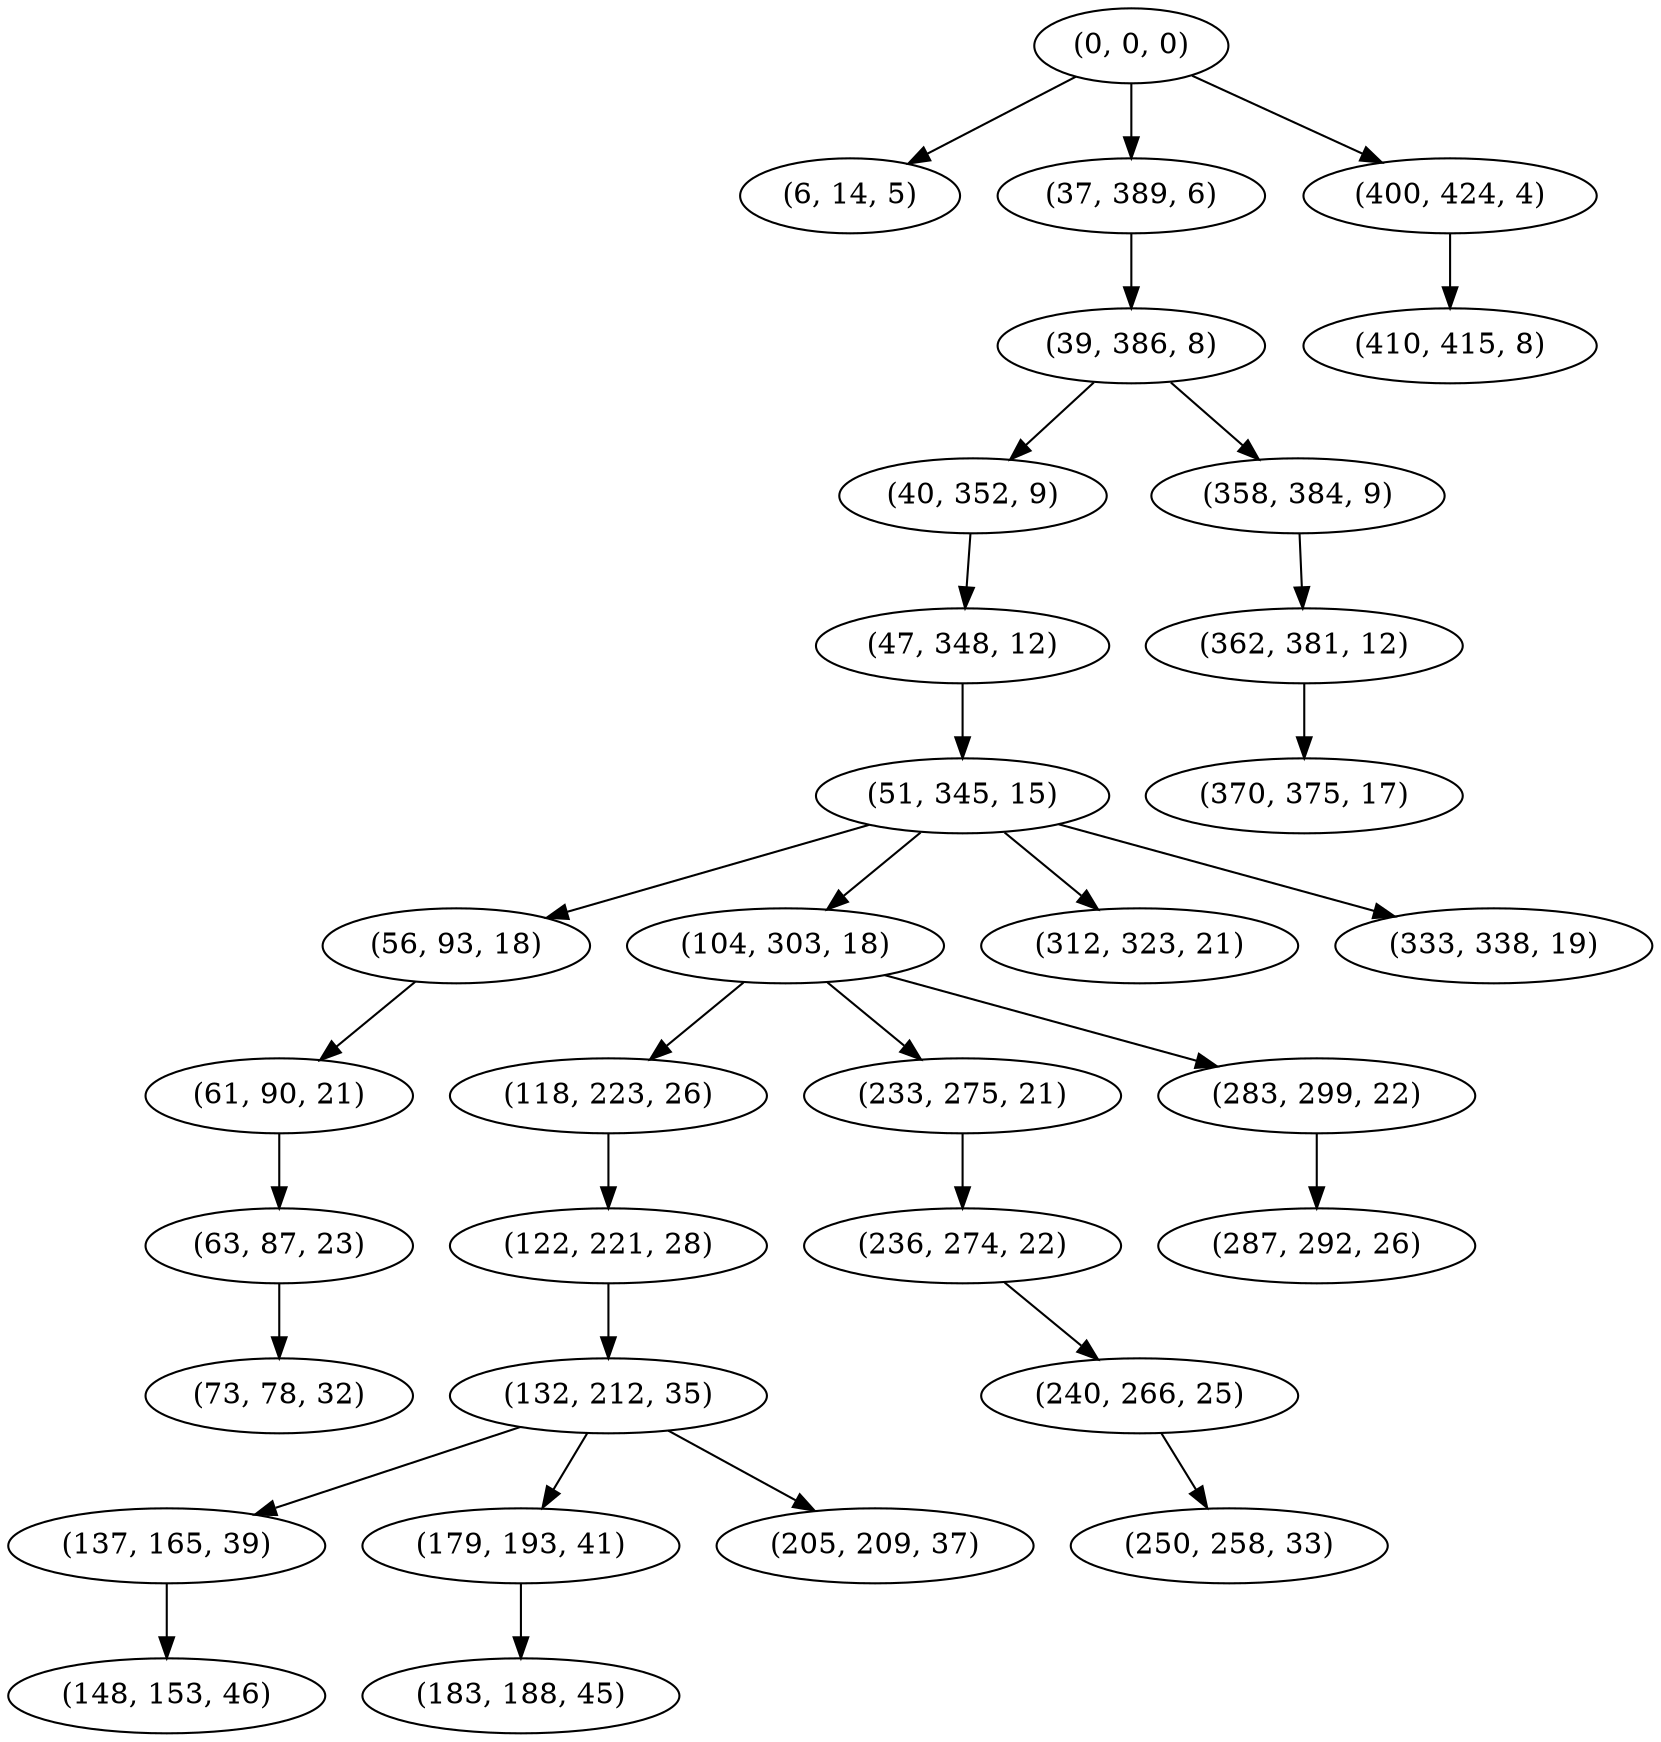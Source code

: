 digraph tree {
    "(0, 0, 0)";
    "(6, 14, 5)";
    "(37, 389, 6)";
    "(39, 386, 8)";
    "(40, 352, 9)";
    "(47, 348, 12)";
    "(51, 345, 15)";
    "(56, 93, 18)";
    "(61, 90, 21)";
    "(63, 87, 23)";
    "(73, 78, 32)";
    "(104, 303, 18)";
    "(118, 223, 26)";
    "(122, 221, 28)";
    "(132, 212, 35)";
    "(137, 165, 39)";
    "(148, 153, 46)";
    "(179, 193, 41)";
    "(183, 188, 45)";
    "(205, 209, 37)";
    "(233, 275, 21)";
    "(236, 274, 22)";
    "(240, 266, 25)";
    "(250, 258, 33)";
    "(283, 299, 22)";
    "(287, 292, 26)";
    "(312, 323, 21)";
    "(333, 338, 19)";
    "(358, 384, 9)";
    "(362, 381, 12)";
    "(370, 375, 17)";
    "(400, 424, 4)";
    "(410, 415, 8)";
    "(0, 0, 0)" -> "(6, 14, 5)";
    "(0, 0, 0)" -> "(37, 389, 6)";
    "(0, 0, 0)" -> "(400, 424, 4)";
    "(37, 389, 6)" -> "(39, 386, 8)";
    "(39, 386, 8)" -> "(40, 352, 9)";
    "(39, 386, 8)" -> "(358, 384, 9)";
    "(40, 352, 9)" -> "(47, 348, 12)";
    "(47, 348, 12)" -> "(51, 345, 15)";
    "(51, 345, 15)" -> "(56, 93, 18)";
    "(51, 345, 15)" -> "(104, 303, 18)";
    "(51, 345, 15)" -> "(312, 323, 21)";
    "(51, 345, 15)" -> "(333, 338, 19)";
    "(56, 93, 18)" -> "(61, 90, 21)";
    "(61, 90, 21)" -> "(63, 87, 23)";
    "(63, 87, 23)" -> "(73, 78, 32)";
    "(104, 303, 18)" -> "(118, 223, 26)";
    "(104, 303, 18)" -> "(233, 275, 21)";
    "(104, 303, 18)" -> "(283, 299, 22)";
    "(118, 223, 26)" -> "(122, 221, 28)";
    "(122, 221, 28)" -> "(132, 212, 35)";
    "(132, 212, 35)" -> "(137, 165, 39)";
    "(132, 212, 35)" -> "(179, 193, 41)";
    "(132, 212, 35)" -> "(205, 209, 37)";
    "(137, 165, 39)" -> "(148, 153, 46)";
    "(179, 193, 41)" -> "(183, 188, 45)";
    "(233, 275, 21)" -> "(236, 274, 22)";
    "(236, 274, 22)" -> "(240, 266, 25)";
    "(240, 266, 25)" -> "(250, 258, 33)";
    "(283, 299, 22)" -> "(287, 292, 26)";
    "(358, 384, 9)" -> "(362, 381, 12)";
    "(362, 381, 12)" -> "(370, 375, 17)";
    "(400, 424, 4)" -> "(410, 415, 8)";
}
